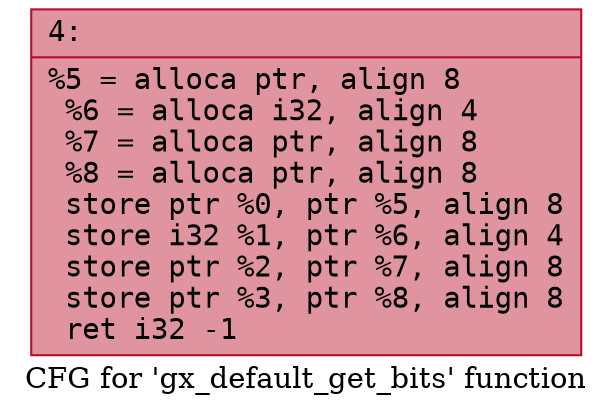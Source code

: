 digraph "CFG for 'gx_default_get_bits' function" {
	label="CFG for 'gx_default_get_bits' function";

	Node0x600000059180 [shape=record,color="#b70d28ff", style=filled, fillcolor="#b70d2870" fontname="Courier",label="{4:\l|  %5 = alloca ptr, align 8\l  %6 = alloca i32, align 4\l  %7 = alloca ptr, align 8\l  %8 = alloca ptr, align 8\l  store ptr %0, ptr %5, align 8\l  store i32 %1, ptr %6, align 4\l  store ptr %2, ptr %7, align 8\l  store ptr %3, ptr %8, align 8\l  ret i32 -1\l}"];
}
